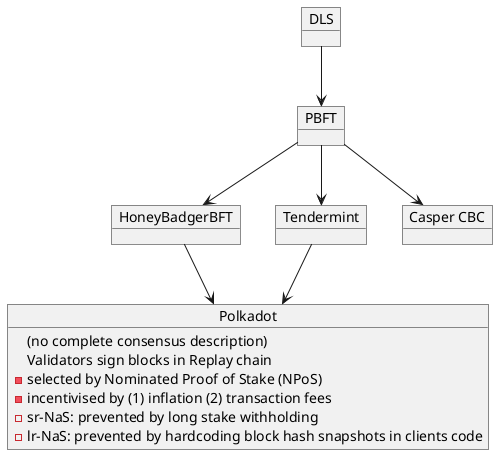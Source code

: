 @startuml
object "DLS" as dls
object "PBFT" as pbft
object "HoneyBadgerBFT" as hbbft
object "Tendermint" as tendermint
object "Polkadot" as polkadot
object "Casper CBC" as cbc

dls --> pbft
pbft --> hbbft
pbft --> tendermint
hbbft --> polkadot
tendermint --> polkadot
pbft --> cbc

object polkadot {
  (no complete consensus description)
  Validators sign blocks in Replay chain
  - selected by Nominated Proof of Stake (NPoS)
  - incentivised by (1) inflation (2) transaction fees
  - sr-NaS: prevented by long stake withholding
  - lr-NaS: prevented by hardcoding block hash snapshots in clients code
}
@enduml
